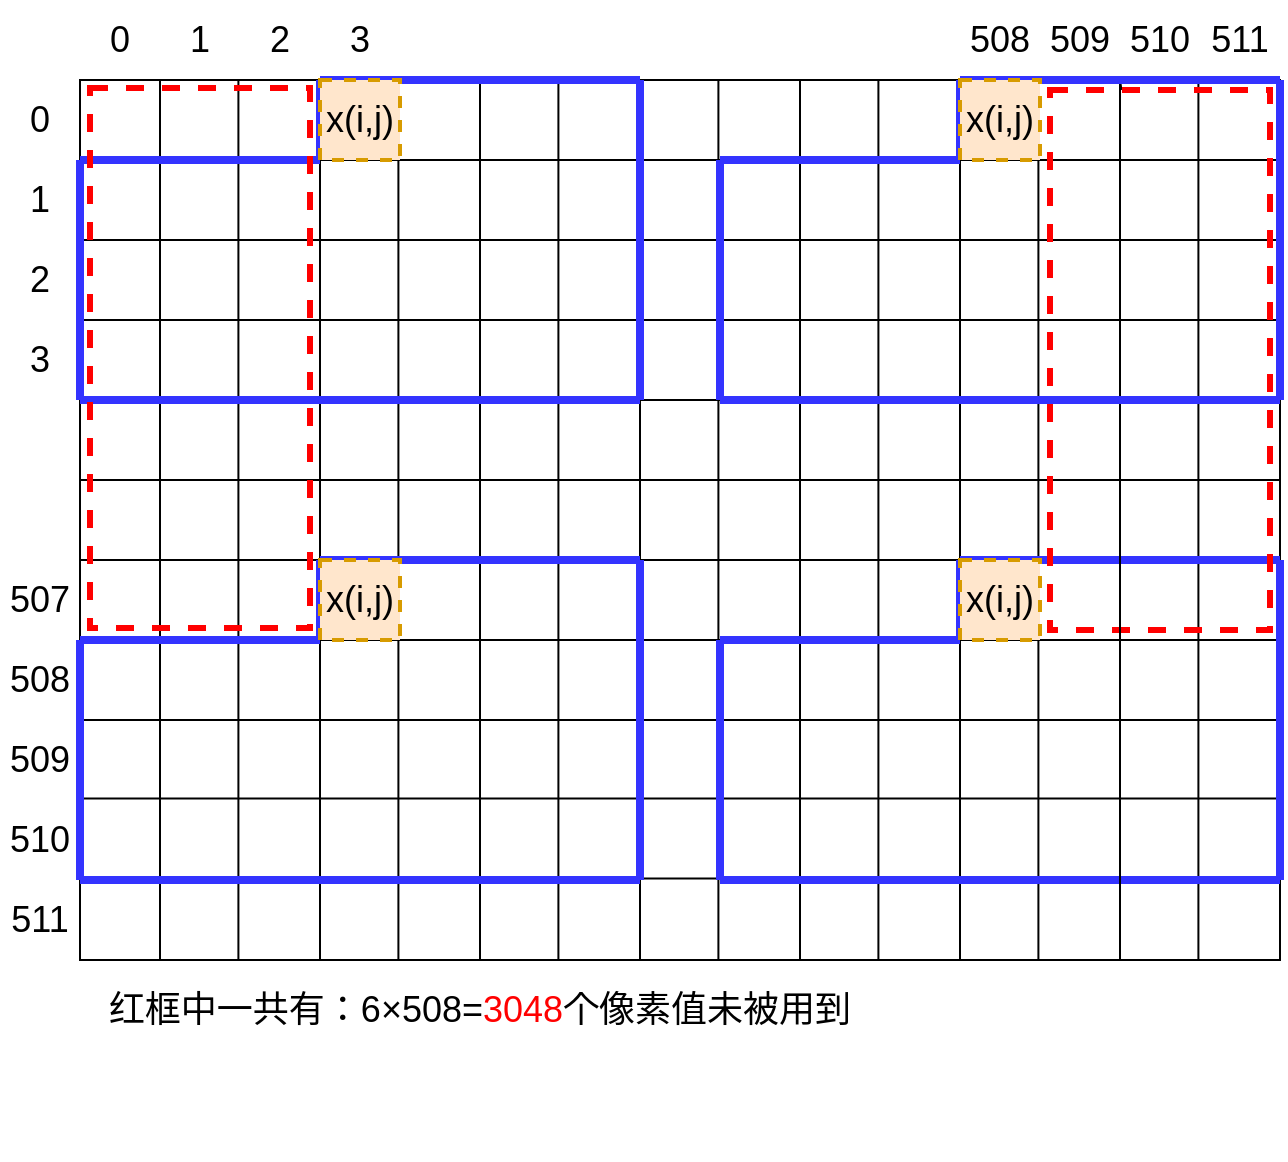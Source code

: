 <mxfile version="16.6.3" type="github">
  <diagram id="C5RBs43oDa-KdzZeNtuy" name="Page-1">
    <mxGraphModel dx="946" dy="538" grid="1" gridSize="10" guides="1" tooltips="1" connect="1" arrows="1" fold="1" page="1" pageScale="1" pageWidth="827" pageHeight="1169" math="0" shadow="0">
      <root>
        <mxCell id="WIyWlLk6GJQsqaUBKTNV-0" />
        <mxCell id="WIyWlLk6GJQsqaUBKTNV-1" parent="WIyWlLk6GJQsqaUBKTNV-0" />
        <mxCell id="3B7Y6es03bZ_iijwkZP5-0" value="&lt;font style=&quot;font-size: 18px&quot;&gt;0&lt;/font&gt;" style="text;html=1;strokeColor=none;fillColor=none;align=center;verticalAlign=middle;whiteSpace=wrap;rounded=0;" parent="WIyWlLk6GJQsqaUBKTNV-1" vertex="1">
          <mxGeometry x="120" y="160" width="40" height="40" as="geometry" />
        </mxCell>
        <mxCell id="3B7Y6es03bZ_iijwkZP5-1" value="&lt;font style=&quot;font-size: 18px&quot;&gt;1&lt;/font&gt;" style="text;html=1;strokeColor=none;fillColor=none;align=center;verticalAlign=middle;whiteSpace=wrap;rounded=0;" parent="WIyWlLk6GJQsqaUBKTNV-1" vertex="1">
          <mxGeometry x="160" y="160" width="40" height="40" as="geometry" />
        </mxCell>
        <mxCell id="3B7Y6es03bZ_iijwkZP5-2" value="&lt;font style=&quot;font-size: 18px&quot;&gt;2&lt;/font&gt;" style="text;html=1;strokeColor=none;fillColor=none;align=center;verticalAlign=middle;whiteSpace=wrap;rounded=0;" parent="WIyWlLk6GJQsqaUBKTNV-1" vertex="1">
          <mxGeometry x="200" y="160" width="40" height="40" as="geometry" />
        </mxCell>
        <mxCell id="3B7Y6es03bZ_iijwkZP5-3" value="&lt;font style=&quot;font-size: 18px&quot;&gt;3&lt;/font&gt;" style="text;html=1;strokeColor=none;fillColor=none;align=center;verticalAlign=middle;whiteSpace=wrap;rounded=0;" parent="WIyWlLk6GJQsqaUBKTNV-1" vertex="1">
          <mxGeometry x="240" y="160" width="40" height="40" as="geometry" />
        </mxCell>
        <mxCell id="3B7Y6es03bZ_iijwkZP5-4" value="&lt;font style=&quot;font-size: 18px&quot;&gt;508&lt;/font&gt;" style="text;html=1;strokeColor=none;fillColor=none;align=center;verticalAlign=middle;whiteSpace=wrap;rounded=0;" parent="WIyWlLk6GJQsqaUBKTNV-1" vertex="1">
          <mxGeometry x="560" y="160" width="40" height="40" as="geometry" />
        </mxCell>
        <mxCell id="3B7Y6es03bZ_iijwkZP5-5" value="&lt;font style=&quot;font-size: 18px&quot;&gt;509&lt;/font&gt;" style="text;html=1;strokeColor=none;fillColor=none;align=center;verticalAlign=middle;whiteSpace=wrap;rounded=0;" parent="WIyWlLk6GJQsqaUBKTNV-1" vertex="1">
          <mxGeometry x="600" y="160" width="40" height="40" as="geometry" />
        </mxCell>
        <mxCell id="3B7Y6es03bZ_iijwkZP5-6" value="&lt;font style=&quot;font-size: 18px&quot;&gt;510&lt;/font&gt;" style="text;html=1;strokeColor=none;fillColor=none;align=center;verticalAlign=middle;whiteSpace=wrap;rounded=0;" parent="WIyWlLk6GJQsqaUBKTNV-1" vertex="1">
          <mxGeometry x="640" y="160" width="40" height="40" as="geometry" />
        </mxCell>
        <mxCell id="3B7Y6es03bZ_iijwkZP5-7" value="&lt;font style=&quot;font-size: 18px&quot;&gt;511&lt;/font&gt;" style="text;html=1;strokeColor=none;fillColor=none;align=center;verticalAlign=middle;whiteSpace=wrap;rounded=0;" parent="WIyWlLk6GJQsqaUBKTNV-1" vertex="1">
          <mxGeometry x="680" y="160" width="40" height="40" as="geometry" />
        </mxCell>
        <mxCell id="3B7Y6es03bZ_iijwkZP5-8" value="&lt;font style=&quot;font-size: 18px&quot;&gt;0&lt;/font&gt;" style="text;html=1;strokeColor=none;fillColor=none;align=center;verticalAlign=middle;whiteSpace=wrap;rounded=0;" parent="WIyWlLk6GJQsqaUBKTNV-1" vertex="1">
          <mxGeometry x="80" y="200" width="40" height="40" as="geometry" />
        </mxCell>
        <mxCell id="3B7Y6es03bZ_iijwkZP5-9" value="&lt;font style=&quot;font-size: 18px&quot;&gt;1&lt;/font&gt;" style="text;html=1;strokeColor=none;fillColor=none;align=center;verticalAlign=middle;whiteSpace=wrap;rounded=0;" parent="WIyWlLk6GJQsqaUBKTNV-1" vertex="1">
          <mxGeometry x="80" y="240" width="40" height="40" as="geometry" />
        </mxCell>
        <mxCell id="3B7Y6es03bZ_iijwkZP5-10" value="&lt;font style=&quot;font-size: 18px&quot;&gt;2&lt;/font&gt;" style="text;html=1;strokeColor=none;fillColor=none;align=center;verticalAlign=middle;whiteSpace=wrap;rounded=0;" parent="WIyWlLk6GJQsqaUBKTNV-1" vertex="1">
          <mxGeometry x="80" y="280" width="40" height="40" as="geometry" />
        </mxCell>
        <mxCell id="3B7Y6es03bZ_iijwkZP5-11" value="&lt;font style=&quot;font-size: 18px&quot;&gt;3&lt;/font&gt;" style="text;html=1;strokeColor=none;fillColor=none;align=center;verticalAlign=middle;whiteSpace=wrap;rounded=0;" parent="WIyWlLk6GJQsqaUBKTNV-1" vertex="1">
          <mxGeometry x="80" y="320" width="40" height="40" as="geometry" />
        </mxCell>
        <mxCell id="3B7Y6es03bZ_iijwkZP5-12" value="&lt;font style=&quot;font-size: 18px&quot;&gt;507&lt;/font&gt;" style="text;html=1;strokeColor=none;fillColor=none;align=center;verticalAlign=middle;whiteSpace=wrap;rounded=0;" parent="WIyWlLk6GJQsqaUBKTNV-1" vertex="1">
          <mxGeometry x="80" y="440" width="40" height="40" as="geometry" />
        </mxCell>
        <mxCell id="3B7Y6es03bZ_iijwkZP5-13" value="&lt;font style=&quot;font-size: 18px&quot;&gt;508&lt;/font&gt;" style="text;html=1;strokeColor=none;fillColor=none;align=center;verticalAlign=middle;whiteSpace=wrap;rounded=0;" parent="WIyWlLk6GJQsqaUBKTNV-1" vertex="1">
          <mxGeometry x="80" y="480" width="40" height="40" as="geometry" />
        </mxCell>
        <mxCell id="3B7Y6es03bZ_iijwkZP5-14" value="&lt;font style=&quot;font-size: 18px&quot;&gt;509&lt;/font&gt;" style="text;html=1;strokeColor=none;fillColor=none;align=center;verticalAlign=middle;whiteSpace=wrap;rounded=0;" parent="WIyWlLk6GJQsqaUBKTNV-1" vertex="1">
          <mxGeometry x="80" y="520" width="40" height="40" as="geometry" />
        </mxCell>
        <mxCell id="3B7Y6es03bZ_iijwkZP5-15" value="&lt;font style=&quot;font-size: 18px&quot;&gt;510&lt;/font&gt;" style="text;html=1;strokeColor=none;fillColor=none;align=center;verticalAlign=middle;whiteSpace=wrap;rounded=0;" parent="WIyWlLk6GJQsqaUBKTNV-1" vertex="1">
          <mxGeometry x="80" y="560" width="40" height="40" as="geometry" />
        </mxCell>
        <mxCell id="3B7Y6es03bZ_iijwkZP5-16" value="&lt;font style=&quot;font-size: 18px&quot;&gt;511&lt;/font&gt;" style="text;html=1;strokeColor=none;fillColor=none;align=center;verticalAlign=middle;whiteSpace=wrap;rounded=0;" parent="WIyWlLk6GJQsqaUBKTNV-1" vertex="1">
          <mxGeometry x="80" y="600" width="40" height="40" as="geometry" />
        </mxCell>
        <mxCell id="3B7Y6es03bZ_iijwkZP5-17" value="" style="group" parent="WIyWlLk6GJQsqaUBKTNV-1" vertex="1" connectable="0">
          <mxGeometry x="120" y="200" width="600" height="540" as="geometry" />
        </mxCell>
        <mxCell id="3B7Y6es03bZ_iijwkZP5-18" value="" style="rounded=0;whiteSpace=wrap;html=1;fillColor=none;" parent="3B7Y6es03bZ_iijwkZP5-17" vertex="1">
          <mxGeometry width="600" height="440" as="geometry" />
        </mxCell>
        <mxCell id="3B7Y6es03bZ_iijwkZP5-19" value="" style="endArrow=none;html=1;rounded=0;" parent="3B7Y6es03bZ_iijwkZP5-17" edge="1">
          <mxGeometry width="50" height="50" relative="1" as="geometry">
            <mxPoint y="40" as="sourcePoint" />
            <mxPoint x="600" y="40" as="targetPoint" />
          </mxGeometry>
        </mxCell>
        <mxCell id="3B7Y6es03bZ_iijwkZP5-20" value="" style="endArrow=none;html=1;rounded=0;" parent="3B7Y6es03bZ_iijwkZP5-17" edge="1">
          <mxGeometry width="50" height="50" relative="1" as="geometry">
            <mxPoint y="80" as="sourcePoint" />
            <mxPoint x="600" y="80" as="targetPoint" />
          </mxGeometry>
        </mxCell>
        <mxCell id="3B7Y6es03bZ_iijwkZP5-21" value="" style="endArrow=none;html=1;rounded=0;" parent="3B7Y6es03bZ_iijwkZP5-17" edge="1">
          <mxGeometry width="50" height="50" relative="1" as="geometry">
            <mxPoint y="120" as="sourcePoint" />
            <mxPoint x="600" y="120" as="targetPoint" />
          </mxGeometry>
        </mxCell>
        <mxCell id="3B7Y6es03bZ_iijwkZP5-22" value="" style="endArrow=none;html=1;rounded=0;" parent="3B7Y6es03bZ_iijwkZP5-17" edge="1">
          <mxGeometry width="50" height="50" relative="1" as="geometry">
            <mxPoint y="160" as="sourcePoint" />
            <mxPoint x="600" y="160" as="targetPoint" />
          </mxGeometry>
        </mxCell>
        <mxCell id="3B7Y6es03bZ_iijwkZP5-23" value="" style="endArrow=none;html=1;rounded=0;" parent="3B7Y6es03bZ_iijwkZP5-17" edge="1">
          <mxGeometry width="50" height="50" relative="1" as="geometry">
            <mxPoint y="200" as="sourcePoint" />
            <mxPoint x="600" y="200" as="targetPoint" />
          </mxGeometry>
        </mxCell>
        <mxCell id="3B7Y6es03bZ_iijwkZP5-24" value="" style="endArrow=none;html=1;rounded=0;" parent="3B7Y6es03bZ_iijwkZP5-17" edge="1">
          <mxGeometry width="50" height="50" relative="1" as="geometry">
            <mxPoint y="240" as="sourcePoint" />
            <mxPoint x="600" y="240" as="targetPoint" />
          </mxGeometry>
        </mxCell>
        <mxCell id="3B7Y6es03bZ_iijwkZP5-25" value="" style="endArrow=none;html=1;rounded=0;" parent="3B7Y6es03bZ_iijwkZP5-17" edge="1">
          <mxGeometry width="50" height="50" relative="1" as="geometry">
            <mxPoint y="280" as="sourcePoint" />
            <mxPoint x="600" y="280" as="targetPoint" />
          </mxGeometry>
        </mxCell>
        <mxCell id="3B7Y6es03bZ_iijwkZP5-26" value="" style="endArrow=none;html=1;rounded=0;" parent="3B7Y6es03bZ_iijwkZP5-17" edge="1">
          <mxGeometry width="50" height="50" relative="1" as="geometry">
            <mxPoint y="320" as="sourcePoint" />
            <mxPoint x="600" y="320" as="targetPoint" />
          </mxGeometry>
        </mxCell>
        <mxCell id="3B7Y6es03bZ_iijwkZP5-27" value="" style="endArrow=none;html=1;rounded=0;" parent="3B7Y6es03bZ_iijwkZP5-17" edge="1">
          <mxGeometry width="50" height="50" relative="1" as="geometry">
            <mxPoint y="359.2" as="sourcePoint" />
            <mxPoint x="600" y="359.2" as="targetPoint" />
          </mxGeometry>
        </mxCell>
        <mxCell id="3B7Y6es03bZ_iijwkZP5-28" value="" style="endArrow=none;html=1;rounded=0;" parent="3B7Y6es03bZ_iijwkZP5-17" edge="1">
          <mxGeometry width="50" height="50" relative="1" as="geometry">
            <mxPoint x="40" y="440" as="sourcePoint" />
            <mxPoint x="40" as="targetPoint" />
          </mxGeometry>
        </mxCell>
        <mxCell id="3B7Y6es03bZ_iijwkZP5-29" value="" style="endArrow=none;html=1;rounded=0;" parent="3B7Y6es03bZ_iijwkZP5-17" edge="1">
          <mxGeometry width="50" height="50" relative="1" as="geometry">
            <mxPoint x="79.2" y="440" as="sourcePoint" />
            <mxPoint x="79.2" as="targetPoint" />
          </mxGeometry>
        </mxCell>
        <mxCell id="3B7Y6es03bZ_iijwkZP5-30" value="" style="endArrow=none;html=1;rounded=0;" parent="3B7Y6es03bZ_iijwkZP5-17" edge="1">
          <mxGeometry width="50" height="50" relative="1" as="geometry">
            <mxPoint x="120" y="440" as="sourcePoint" />
            <mxPoint x="120" as="targetPoint" />
          </mxGeometry>
        </mxCell>
        <mxCell id="3B7Y6es03bZ_iijwkZP5-31" value="" style="endArrow=none;html=1;rounded=0;" parent="3B7Y6es03bZ_iijwkZP5-17" edge="1">
          <mxGeometry width="50" height="50" relative="1" as="geometry">
            <mxPoint x="159.2" y="440" as="sourcePoint" />
            <mxPoint x="159.2" as="targetPoint" />
          </mxGeometry>
        </mxCell>
        <mxCell id="3B7Y6es03bZ_iijwkZP5-32" value="" style="endArrow=none;html=1;rounded=0;" parent="3B7Y6es03bZ_iijwkZP5-17" edge="1">
          <mxGeometry width="50" height="50" relative="1" as="geometry">
            <mxPoint x="200" y="440" as="sourcePoint" />
            <mxPoint x="200" as="targetPoint" />
          </mxGeometry>
        </mxCell>
        <mxCell id="3B7Y6es03bZ_iijwkZP5-33" value="" style="endArrow=none;html=1;rounded=0;" parent="3B7Y6es03bZ_iijwkZP5-17" edge="1">
          <mxGeometry width="50" height="50" relative="1" as="geometry">
            <mxPoint x="239.2" y="440" as="sourcePoint" />
            <mxPoint x="239.2" as="targetPoint" />
          </mxGeometry>
        </mxCell>
        <mxCell id="3B7Y6es03bZ_iijwkZP5-34" value="" style="endArrow=none;html=1;rounded=0;" parent="3B7Y6es03bZ_iijwkZP5-17" edge="1">
          <mxGeometry width="50" height="50" relative="1" as="geometry">
            <mxPoint x="280" y="440" as="sourcePoint" />
            <mxPoint x="280" as="targetPoint" />
          </mxGeometry>
        </mxCell>
        <mxCell id="3B7Y6es03bZ_iijwkZP5-35" value="" style="endArrow=none;html=1;rounded=0;" parent="3B7Y6es03bZ_iijwkZP5-17" edge="1">
          <mxGeometry width="50" height="50" relative="1" as="geometry">
            <mxPoint x="319.2" y="440" as="sourcePoint" />
            <mxPoint x="319.2" as="targetPoint" />
          </mxGeometry>
        </mxCell>
        <mxCell id="3B7Y6es03bZ_iijwkZP5-36" value="" style="endArrow=none;html=1;rounded=0;" parent="3B7Y6es03bZ_iijwkZP5-17" edge="1">
          <mxGeometry width="50" height="50" relative="1" as="geometry">
            <mxPoint x="360" y="440" as="sourcePoint" />
            <mxPoint x="360" as="targetPoint" />
          </mxGeometry>
        </mxCell>
        <mxCell id="3B7Y6es03bZ_iijwkZP5-37" value="" style="endArrow=none;html=1;rounded=0;" parent="3B7Y6es03bZ_iijwkZP5-17" edge="1">
          <mxGeometry width="50" height="50" relative="1" as="geometry">
            <mxPoint x="399.2" y="440" as="sourcePoint" />
            <mxPoint x="399.2" as="targetPoint" />
          </mxGeometry>
        </mxCell>
        <mxCell id="3B7Y6es03bZ_iijwkZP5-38" value="" style="endArrow=none;html=1;rounded=0;" parent="3B7Y6es03bZ_iijwkZP5-17" edge="1">
          <mxGeometry width="50" height="50" relative="1" as="geometry">
            <mxPoint x="440" y="440" as="sourcePoint" />
            <mxPoint x="440" as="targetPoint" />
          </mxGeometry>
        </mxCell>
        <mxCell id="3B7Y6es03bZ_iijwkZP5-39" value="" style="endArrow=none;html=1;rounded=0;" parent="3B7Y6es03bZ_iijwkZP5-17" edge="1">
          <mxGeometry width="50" height="50" relative="1" as="geometry">
            <mxPoint x="479.2" y="440" as="sourcePoint" />
            <mxPoint x="479.2" as="targetPoint" />
          </mxGeometry>
        </mxCell>
        <mxCell id="3B7Y6es03bZ_iijwkZP5-40" value="" style="endArrow=none;html=1;rounded=0;startArrow=none;" parent="3B7Y6es03bZ_iijwkZP5-17" source="3B7Y6es03bZ_iijwkZP5-52" edge="1">
          <mxGeometry width="50" height="50" relative="1" as="geometry">
            <mxPoint x="520" y="440" as="sourcePoint" />
            <mxPoint x="520" as="targetPoint" />
          </mxGeometry>
        </mxCell>
        <mxCell id="3B7Y6es03bZ_iijwkZP5-41" value="" style="endArrow=none;html=1;rounded=0;" parent="3B7Y6es03bZ_iijwkZP5-17" edge="1">
          <mxGeometry width="50" height="50" relative="1" as="geometry">
            <mxPoint x="559.2" y="440" as="sourcePoint" />
            <mxPoint x="559.2" as="targetPoint" />
          </mxGeometry>
        </mxCell>
        <mxCell id="3B7Y6es03bZ_iijwkZP5-42" value="" style="endArrow=none;html=1;rounded=0;" parent="3B7Y6es03bZ_iijwkZP5-17" edge="1">
          <mxGeometry width="50" height="50" relative="1" as="geometry">
            <mxPoint y="399.2" as="sourcePoint" />
            <mxPoint x="600" y="399.2" as="targetPoint" />
          </mxGeometry>
        </mxCell>
        <mxCell id="3B7Y6es03bZ_iijwkZP5-43" value="" style="group" parent="3B7Y6es03bZ_iijwkZP5-17" vertex="1" connectable="0">
          <mxGeometry x="320" y="240" width="280" height="160" as="geometry" />
        </mxCell>
        <mxCell id="3B7Y6es03bZ_iijwkZP5-44" value="" style="endArrow=none;html=1;rounded=0;fontSize=18;strokeWidth=4;strokeColor=#3333FF;" parent="3B7Y6es03bZ_iijwkZP5-43" edge="1">
          <mxGeometry width="50" height="50" relative="1" as="geometry">
            <mxPoint x="120" as="sourcePoint" />
            <mxPoint x="280" as="targetPoint" />
          </mxGeometry>
        </mxCell>
        <mxCell id="3B7Y6es03bZ_iijwkZP5-45" value="" style="endArrow=none;html=1;rounded=0;fontSize=18;strokeWidth=4;strokeColor=#3333FF;" parent="3B7Y6es03bZ_iijwkZP5-43" edge="1">
          <mxGeometry width="50" height="50" relative="1" as="geometry">
            <mxPoint x="280" y="160" as="sourcePoint" />
            <mxPoint x="280" as="targetPoint" />
          </mxGeometry>
        </mxCell>
        <mxCell id="3B7Y6es03bZ_iijwkZP5-46" value="" style="endArrow=none;html=1;rounded=0;fontSize=18;strokeWidth=4;strokeColor=#3333FF;" parent="3B7Y6es03bZ_iijwkZP5-43" edge="1">
          <mxGeometry width="50" height="50" relative="1" as="geometry">
            <mxPoint x="120" y="40" as="sourcePoint" />
            <mxPoint x="120" as="targetPoint" />
          </mxGeometry>
        </mxCell>
        <mxCell id="3B7Y6es03bZ_iijwkZP5-47" value="" style="endArrow=none;html=1;rounded=0;fontSize=18;strokeWidth=4;strokeColor=#3333FF;" parent="3B7Y6es03bZ_iijwkZP5-43" edge="1">
          <mxGeometry width="50" height="50" relative="1" as="geometry">
            <mxPoint y="40" as="sourcePoint" />
            <mxPoint x="120" y="40" as="targetPoint" />
          </mxGeometry>
        </mxCell>
        <mxCell id="3B7Y6es03bZ_iijwkZP5-48" value="" style="endArrow=none;html=1;rounded=0;fontSize=18;strokeWidth=4;strokeColor=#3333FF;" parent="3B7Y6es03bZ_iijwkZP5-43" edge="1">
          <mxGeometry width="50" height="50" relative="1" as="geometry">
            <mxPoint y="160" as="sourcePoint" />
            <mxPoint y="40" as="targetPoint" />
          </mxGeometry>
        </mxCell>
        <mxCell id="3B7Y6es03bZ_iijwkZP5-49" value="" style="endArrow=none;html=1;rounded=0;fontSize=18;strokeWidth=4;strokeColor=#3333FF;" parent="3B7Y6es03bZ_iijwkZP5-43" edge="1">
          <mxGeometry width="50" height="50" relative="1" as="geometry">
            <mxPoint y="160" as="sourcePoint" />
            <mxPoint x="280" y="160" as="targetPoint" />
          </mxGeometry>
        </mxCell>
        <mxCell id="3B7Y6es03bZ_iijwkZP5-50" value="" style="whiteSpace=wrap;html=1;aspect=fixed;fontSize=18;strokeWidth=2;fillColor=#ffe6cc;strokeColor=#d79b00;dashed=1;" parent="3B7Y6es03bZ_iijwkZP5-43" vertex="1">
          <mxGeometry x="120" width="40" height="40" as="geometry" />
        </mxCell>
        <mxCell id="3B7Y6es03bZ_iijwkZP5-51" value="x(i,j)" style="text;html=1;strokeColor=none;fillColor=none;align=center;verticalAlign=middle;whiteSpace=wrap;rounded=0;dashed=1;fontSize=18;" parent="3B7Y6es03bZ_iijwkZP5-43" vertex="1">
          <mxGeometry x="120" width="40" height="40" as="geometry" />
        </mxCell>
        <mxCell id="3B7Y6es03bZ_iijwkZP5-52" value="" style="rounded=0;whiteSpace=wrap;html=1;dashed=1;fontSize=18;strokeColor=#FF0000;strokeWidth=3;fillColor=none;" parent="3B7Y6es03bZ_iijwkZP5-17" vertex="1">
          <mxGeometry x="485" y="5" width="110" height="270" as="geometry" />
        </mxCell>
        <mxCell id="3B7Y6es03bZ_iijwkZP5-53" value="" style="endArrow=none;html=1;rounded=0;" parent="3B7Y6es03bZ_iijwkZP5-17" edge="1">
          <mxGeometry width="50" height="50" relative="1" as="geometry">
            <mxPoint x="520" y="440" as="sourcePoint" />
            <mxPoint x="520" as="targetPoint" />
          </mxGeometry>
        </mxCell>
        <mxCell id="3B7Y6es03bZ_iijwkZP5-54" value="红框中一共有：6×508=&lt;font color=&quot;#ff0000&quot;&gt;3048&lt;/font&gt;个像素值未被用到" style="text;html=1;strokeColor=none;fillColor=none;align=center;verticalAlign=middle;whiteSpace=wrap;rounded=0;dashed=1;fontSize=18;" parent="3B7Y6es03bZ_iijwkZP5-17" vertex="1">
          <mxGeometry y="450" width="400" height="30" as="geometry" />
        </mxCell>
        <mxCell id="3B7Y6es03bZ_iijwkZP5-55" value="" style="group" parent="WIyWlLk6GJQsqaUBKTNV-1" vertex="1" connectable="0">
          <mxGeometry x="120" y="200" width="280" height="160" as="geometry" />
        </mxCell>
        <mxCell id="3B7Y6es03bZ_iijwkZP5-56" value="" style="endArrow=none;html=1;rounded=0;fontSize=18;strokeWidth=4;strokeColor=#3333FF;" parent="3B7Y6es03bZ_iijwkZP5-55" edge="1">
          <mxGeometry width="50" height="50" relative="1" as="geometry">
            <mxPoint x="120" as="sourcePoint" />
            <mxPoint x="280" as="targetPoint" />
          </mxGeometry>
        </mxCell>
        <mxCell id="3B7Y6es03bZ_iijwkZP5-57" value="" style="endArrow=none;html=1;rounded=0;fontSize=18;strokeWidth=4;strokeColor=#3333FF;" parent="3B7Y6es03bZ_iijwkZP5-55" edge="1">
          <mxGeometry width="50" height="50" relative="1" as="geometry">
            <mxPoint x="280" y="160" as="sourcePoint" />
            <mxPoint x="280" as="targetPoint" />
          </mxGeometry>
        </mxCell>
        <mxCell id="3B7Y6es03bZ_iijwkZP5-58" value="" style="endArrow=none;html=1;rounded=0;fontSize=18;strokeWidth=4;strokeColor=#3333FF;" parent="3B7Y6es03bZ_iijwkZP5-55" edge="1">
          <mxGeometry width="50" height="50" relative="1" as="geometry">
            <mxPoint x="120" y="40" as="sourcePoint" />
            <mxPoint x="120" as="targetPoint" />
          </mxGeometry>
        </mxCell>
        <mxCell id="3B7Y6es03bZ_iijwkZP5-59" value="" style="endArrow=none;html=1;rounded=0;fontSize=18;strokeWidth=4;strokeColor=#3333FF;" parent="3B7Y6es03bZ_iijwkZP5-55" edge="1">
          <mxGeometry width="50" height="50" relative="1" as="geometry">
            <mxPoint y="40" as="sourcePoint" />
            <mxPoint x="120" y="40" as="targetPoint" />
          </mxGeometry>
        </mxCell>
        <mxCell id="3B7Y6es03bZ_iijwkZP5-60" value="" style="endArrow=none;html=1;rounded=0;fontSize=18;strokeWidth=4;strokeColor=#3333FF;" parent="3B7Y6es03bZ_iijwkZP5-55" edge="1">
          <mxGeometry width="50" height="50" relative="1" as="geometry">
            <mxPoint y="160" as="sourcePoint" />
            <mxPoint y="40" as="targetPoint" />
          </mxGeometry>
        </mxCell>
        <mxCell id="3B7Y6es03bZ_iijwkZP5-61" value="" style="endArrow=none;html=1;rounded=0;fontSize=18;strokeWidth=4;strokeColor=#3333FF;" parent="3B7Y6es03bZ_iijwkZP5-55" edge="1">
          <mxGeometry width="50" height="50" relative="1" as="geometry">
            <mxPoint y="160" as="sourcePoint" />
            <mxPoint x="280" y="160" as="targetPoint" />
          </mxGeometry>
        </mxCell>
        <mxCell id="3B7Y6es03bZ_iijwkZP5-62" value="" style="whiteSpace=wrap;html=1;aspect=fixed;fontSize=18;strokeWidth=2;fillColor=#ffe6cc;strokeColor=#d79b00;dashed=1;" parent="3B7Y6es03bZ_iijwkZP5-55" vertex="1">
          <mxGeometry x="120" width="40" height="40" as="geometry" />
        </mxCell>
        <mxCell id="3B7Y6es03bZ_iijwkZP5-63" value="x(i,j)" style="text;html=1;strokeColor=none;fillColor=none;align=center;verticalAlign=middle;whiteSpace=wrap;rounded=0;dashed=1;fontSize=18;" parent="3B7Y6es03bZ_iijwkZP5-55" vertex="1">
          <mxGeometry x="120" width="40" height="40" as="geometry" />
        </mxCell>
        <mxCell id="3B7Y6es03bZ_iijwkZP5-64" value="" style="group" parent="WIyWlLk6GJQsqaUBKTNV-1" vertex="1" connectable="0">
          <mxGeometry x="440" y="200" width="280" height="160" as="geometry" />
        </mxCell>
        <mxCell id="3B7Y6es03bZ_iijwkZP5-65" value="" style="endArrow=none;html=1;rounded=0;fontSize=18;strokeWidth=4;strokeColor=#3333FF;" parent="3B7Y6es03bZ_iijwkZP5-64" edge="1">
          <mxGeometry width="50" height="50" relative="1" as="geometry">
            <mxPoint x="120" as="sourcePoint" />
            <mxPoint x="280" as="targetPoint" />
          </mxGeometry>
        </mxCell>
        <mxCell id="3B7Y6es03bZ_iijwkZP5-66" value="" style="endArrow=none;html=1;rounded=0;fontSize=18;strokeWidth=4;strokeColor=#3333FF;" parent="3B7Y6es03bZ_iijwkZP5-64" edge="1">
          <mxGeometry width="50" height="50" relative="1" as="geometry">
            <mxPoint x="280" y="160" as="sourcePoint" />
            <mxPoint x="280" as="targetPoint" />
          </mxGeometry>
        </mxCell>
        <mxCell id="3B7Y6es03bZ_iijwkZP5-67" value="" style="endArrow=none;html=1;rounded=0;fontSize=18;strokeWidth=4;strokeColor=#3333FF;" parent="3B7Y6es03bZ_iijwkZP5-64" edge="1">
          <mxGeometry width="50" height="50" relative="1" as="geometry">
            <mxPoint x="120" y="40" as="sourcePoint" />
            <mxPoint x="120" as="targetPoint" />
          </mxGeometry>
        </mxCell>
        <mxCell id="3B7Y6es03bZ_iijwkZP5-68" value="" style="endArrow=none;html=1;rounded=0;fontSize=18;strokeWidth=4;strokeColor=#3333FF;" parent="3B7Y6es03bZ_iijwkZP5-64" edge="1">
          <mxGeometry width="50" height="50" relative="1" as="geometry">
            <mxPoint y="40" as="sourcePoint" />
            <mxPoint x="120" y="40" as="targetPoint" />
          </mxGeometry>
        </mxCell>
        <mxCell id="3B7Y6es03bZ_iijwkZP5-69" value="" style="endArrow=none;html=1;rounded=0;fontSize=18;strokeWidth=4;strokeColor=#3333FF;" parent="3B7Y6es03bZ_iijwkZP5-64" edge="1">
          <mxGeometry width="50" height="50" relative="1" as="geometry">
            <mxPoint y="160" as="sourcePoint" />
            <mxPoint y="40" as="targetPoint" />
          </mxGeometry>
        </mxCell>
        <mxCell id="3B7Y6es03bZ_iijwkZP5-70" value="" style="endArrow=none;html=1;rounded=0;fontSize=18;strokeWidth=4;strokeColor=#3333FF;" parent="3B7Y6es03bZ_iijwkZP5-64" edge="1">
          <mxGeometry width="50" height="50" relative="1" as="geometry">
            <mxPoint y="160" as="sourcePoint" />
            <mxPoint x="280" y="160" as="targetPoint" />
          </mxGeometry>
        </mxCell>
        <mxCell id="3B7Y6es03bZ_iijwkZP5-71" value="" style="whiteSpace=wrap;html=1;aspect=fixed;fontSize=18;strokeWidth=2;fillColor=#ffe6cc;strokeColor=#d79b00;dashed=1;" parent="3B7Y6es03bZ_iijwkZP5-64" vertex="1">
          <mxGeometry x="120" width="40" height="40" as="geometry" />
        </mxCell>
        <mxCell id="3B7Y6es03bZ_iijwkZP5-72" value="x(i,j)" style="text;html=1;strokeColor=none;fillColor=none;align=center;verticalAlign=middle;whiteSpace=wrap;rounded=0;dashed=1;fontSize=18;" parent="3B7Y6es03bZ_iijwkZP5-64" vertex="1">
          <mxGeometry x="120" width="40" height="40" as="geometry" />
        </mxCell>
        <mxCell id="3B7Y6es03bZ_iijwkZP5-73" value="" style="group" parent="WIyWlLk6GJQsqaUBKTNV-1" vertex="1" connectable="0">
          <mxGeometry x="120" y="440" width="280" height="160" as="geometry" />
        </mxCell>
        <mxCell id="3B7Y6es03bZ_iijwkZP5-74" value="" style="endArrow=none;html=1;rounded=0;fontSize=18;strokeWidth=4;strokeColor=#3333FF;" parent="3B7Y6es03bZ_iijwkZP5-73" edge="1">
          <mxGeometry width="50" height="50" relative="1" as="geometry">
            <mxPoint x="120" as="sourcePoint" />
            <mxPoint x="280" as="targetPoint" />
          </mxGeometry>
        </mxCell>
        <mxCell id="3B7Y6es03bZ_iijwkZP5-75" value="" style="endArrow=none;html=1;rounded=0;fontSize=18;strokeWidth=4;strokeColor=#3333FF;" parent="3B7Y6es03bZ_iijwkZP5-73" edge="1">
          <mxGeometry width="50" height="50" relative="1" as="geometry">
            <mxPoint x="280" y="160" as="sourcePoint" />
            <mxPoint x="280" as="targetPoint" />
          </mxGeometry>
        </mxCell>
        <mxCell id="3B7Y6es03bZ_iijwkZP5-76" value="" style="endArrow=none;html=1;rounded=0;fontSize=18;strokeWidth=4;strokeColor=#3333FF;" parent="3B7Y6es03bZ_iijwkZP5-73" edge="1">
          <mxGeometry width="50" height="50" relative="1" as="geometry">
            <mxPoint x="120" y="40" as="sourcePoint" />
            <mxPoint x="120" as="targetPoint" />
          </mxGeometry>
        </mxCell>
        <mxCell id="3B7Y6es03bZ_iijwkZP5-77" value="" style="endArrow=none;html=1;rounded=0;fontSize=18;strokeWidth=4;strokeColor=#3333FF;" parent="3B7Y6es03bZ_iijwkZP5-73" edge="1">
          <mxGeometry width="50" height="50" relative="1" as="geometry">
            <mxPoint y="40" as="sourcePoint" />
            <mxPoint x="120" y="40" as="targetPoint" />
          </mxGeometry>
        </mxCell>
        <mxCell id="3B7Y6es03bZ_iijwkZP5-78" value="" style="endArrow=none;html=1;rounded=0;fontSize=18;strokeWidth=4;strokeColor=#3333FF;" parent="3B7Y6es03bZ_iijwkZP5-73" edge="1">
          <mxGeometry width="50" height="50" relative="1" as="geometry">
            <mxPoint y="160" as="sourcePoint" />
            <mxPoint y="40" as="targetPoint" />
          </mxGeometry>
        </mxCell>
        <mxCell id="3B7Y6es03bZ_iijwkZP5-79" value="" style="endArrow=none;html=1;rounded=0;fontSize=18;strokeWidth=4;strokeColor=#3333FF;" parent="3B7Y6es03bZ_iijwkZP5-73" edge="1">
          <mxGeometry width="50" height="50" relative="1" as="geometry">
            <mxPoint y="160" as="sourcePoint" />
            <mxPoint x="280" y="160" as="targetPoint" />
          </mxGeometry>
        </mxCell>
        <mxCell id="3B7Y6es03bZ_iijwkZP5-80" value="" style="whiteSpace=wrap;html=1;aspect=fixed;fontSize=18;strokeWidth=2;fillColor=#ffe6cc;strokeColor=#d79b00;dashed=1;" parent="3B7Y6es03bZ_iijwkZP5-73" vertex="1">
          <mxGeometry x="120" width="40" height="40" as="geometry" />
        </mxCell>
        <mxCell id="3B7Y6es03bZ_iijwkZP5-81" value="x(i,j)" style="text;html=1;strokeColor=none;fillColor=none;align=center;verticalAlign=middle;whiteSpace=wrap;rounded=0;dashed=1;fontSize=18;" parent="3B7Y6es03bZ_iijwkZP5-73" vertex="1">
          <mxGeometry x="120" width="40" height="40" as="geometry" />
        </mxCell>
        <mxCell id="3B7Y6es03bZ_iijwkZP5-82" value="" style="rounded=0;whiteSpace=wrap;html=1;dashed=1;fontSize=18;strokeColor=#FF0000;strokeWidth=3;fillColor=none;" parent="WIyWlLk6GJQsqaUBKTNV-1" vertex="1">
          <mxGeometry x="125" y="204" width="110" height="270" as="geometry" />
        </mxCell>
      </root>
    </mxGraphModel>
  </diagram>
</mxfile>
